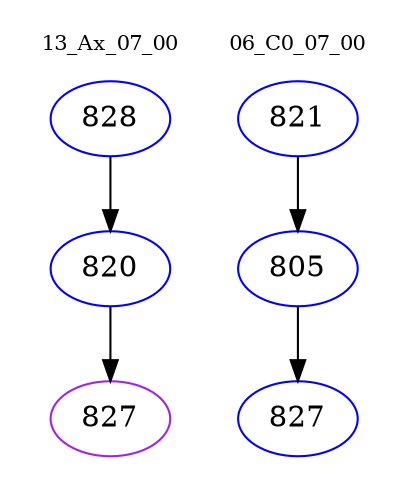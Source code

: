 digraph{
subgraph cluster_0 {
color = white
label = "13_Ax_07_00";
fontsize=10;
T0_828 [label="828", color="blue"]
T0_828 -> T0_820 [color="black"]
T0_820 [label="820", color="blue"]
T0_820 -> T0_827 [color="black"]
T0_827 [label="827", color="purple"]
}
subgraph cluster_1 {
color = white
label = "06_C0_07_00";
fontsize=10;
T1_821 [label="821", color="blue"]
T1_821 -> T1_805 [color="black"]
T1_805 [label="805", color="blue"]
T1_805 -> T1_827 [color="black"]
T1_827 [label="827", color="blue"]
}
}
